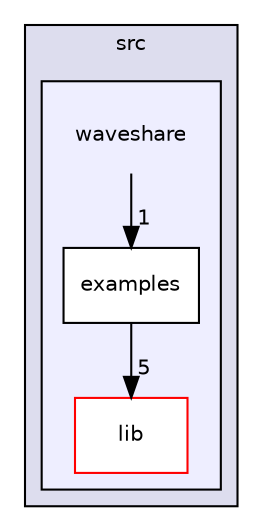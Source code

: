 digraph "waveshare" {
  bgcolor=transparent;
  compound=true
  node [ fontsize="10", fontname="Helvetica"];
  edge [ labelfontsize="10", labelfontname="Helvetica"];
  subgraph clusterdir_68267d1309a1af8e8297ef4c3efbcdba {
    graph [ bgcolor="#ddddee", pencolor="black", label="src" fontname="Helvetica", fontsize="10", URL="dir_68267d1309a1af8e8297ef4c3efbcdba.html"]
  subgraph clusterdir_ece66fc2df8e517e732af5ec1cd20206 {
    graph [ bgcolor="#eeeeff", pencolor="black", label="" URL="dir_ece66fc2df8e517e732af5ec1cd20206.html"];
    dir_ece66fc2df8e517e732af5ec1cd20206 [shape=plaintext label="waveshare"];
    dir_82fa1a363f52685946cdea333cabeb29 [shape=box label="examples" color="black" fillcolor="white" style="filled" URL="dir_82fa1a363f52685946cdea333cabeb29.html"];
    dir_e59babc21581178d9975f6bbe4eb6a10 [shape=box label="lib" color="red" fillcolor="white" style="filled" URL="dir_e59babc21581178d9975f6bbe4eb6a10.html"];
  }
  }
  dir_ece66fc2df8e517e732af5ec1cd20206->dir_82fa1a363f52685946cdea333cabeb29 [headlabel="1", labeldistance=1.5 headhref="dir_000009_000016.html"];
  dir_82fa1a363f52685946cdea333cabeb29->dir_e59babc21581178d9975f6bbe4eb6a10 [headlabel="5", labeldistance=1.5 headhref="dir_000016_000010.html"];
}
